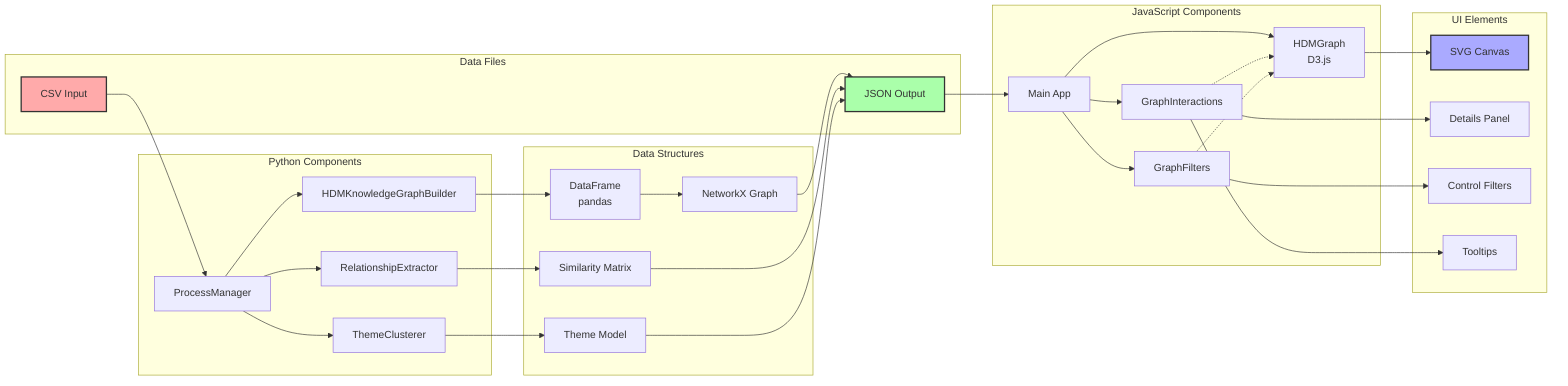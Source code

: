 graph LR
    subgraph "Python Components"
        HKG[HDMKnowledgeGraphBuilder]
        RE[RelationshipExtractor]
        TC[ThemeClusterer]
        PM[ProcessManager]
    end
    
    subgraph "Data Structures"
        DF[DataFrame<br/>pandas]
        NX[NetworkX Graph]
        SM[Similarity Matrix]
        TM[Theme Model]
    end
    
    subgraph "JavaScript Components"
        GV[HDMGraph<br/>D3.js]
        GI[GraphInteractions]
        GF[GraphFilters]
        MA[Main App]
    end
    
    subgraph "Data Files"
        CSV[CSV Input]
        JSON[JSON Output]
    end
    
    subgraph "UI Elements"
        SV[SVG Canvas]
        DP[Details Panel]
        CF[Control Filters]
        TT[Tooltips]
    end
    
    CSV --> PM
    PM --> HKG
    PM --> RE
    PM --> TC
    
    HKG --> DF
    DF --> NX
    RE --> SM
    TC --> TM
    
    NX --> JSON
    SM --> JSON
    TM --> JSON
    
    JSON --> MA
    MA --> GV
    MA --> GI
    MA --> GF
    
    GV --> SV
    GI --> DP
    GI --> TT
    GF --> CF
    
    GI -.-> GV
    GF -.-> GV
    
    style CSV fill:#faa,stroke:#333,stroke-width:2px
    style JSON fill:#afa,stroke:#333,stroke-width:2px
    style SV fill:#aaf,stroke:#333,stroke-width:2px